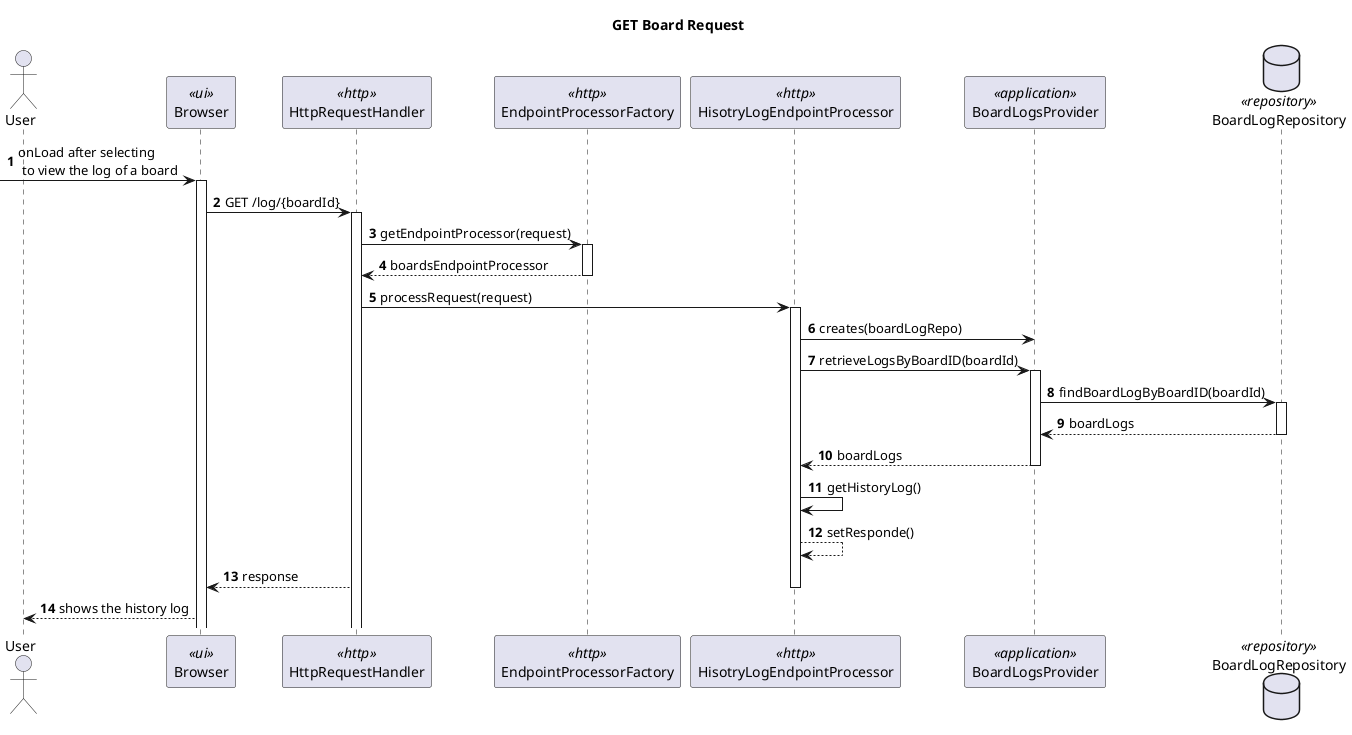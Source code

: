 @startuml

title GET Board Request

autonumber
actor User as U
participant "Browser" as UI <<ui>>
participant "HttpRequestHandler" as H <<http>>
participant "EndpointProcessorFactory" as EPF <<http>>
participant "HisotryLogEndpointProcessor" as EPP <<http>>
participant "BoardLogsProvider" as BP <<application>>
database "BoardLogRepository" as REPO <<repository>>

-> UI : onLoad after selecting\n to view the log of a board

activate UI
UI -> H : GET /log/{boardId}
activate H
H -> EPF : getEndpointProcessor(request)
activate EPF
EPF --> H : boardsEndpointProcessor
deactivate EPF
H -> EPP : processRequest(request)
activate EPP
EPP -> BP : creates(boardLogRepo)
EPP -> BP : retrieveLogsByBoardID(boardId)
activate BP
BP -> REPO : findBoardLogByBoardID(boardId)
activate REPO
REPO --> BP : boardLogs
deactivate REPO
BP --> EPP : boardLogs
deactivate BP
EPP -> EPP : getHistoryLog()

EPP --> EPP : setResponde()

H --> UI : response
deactivate EPP

UI --> U : shows the history log



@enduml
